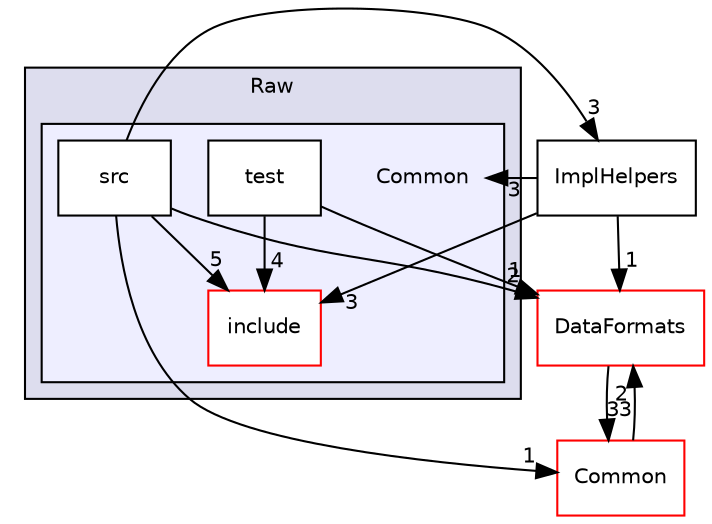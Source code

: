 digraph "/home/travis/build/AliceO2Group/AliceO2/Detectors/MUON/MCH/Raw/Common" {
  bgcolor=transparent;
  compound=true
  node [ fontsize="10", fontname="Helvetica"];
  edge [ labelfontsize="10", labelfontname="Helvetica"];
  subgraph clusterdir_f8de85f281636d081fd2e7e06b0134d2 {
    graph [ bgcolor="#ddddee", pencolor="black", label="Raw" fontname="Helvetica", fontsize="10", URL="dir_f8de85f281636d081fd2e7e06b0134d2.html"]
  subgraph clusterdir_55964488a5749f1fcba45aaf4e122cee {
    graph [ bgcolor="#eeeeff", pencolor="black", label="" URL="dir_55964488a5749f1fcba45aaf4e122cee.html"];
    dir_55964488a5749f1fcba45aaf4e122cee [shape=plaintext label="Common"];
    dir_25e82fe885c297bddd3063384098a5b3 [shape=box label="include" color="red" fillcolor="white" style="filled" URL="dir_25e82fe885c297bddd3063384098a5b3.html"];
    dir_803cb5aa750ec34c4f7040bb44311d6b [shape=box label="src" color="black" fillcolor="white" style="filled" URL="dir_803cb5aa750ec34c4f7040bb44311d6b.html"];
    dir_14a2e9409ba96a0e46f93991bfb2d17b [shape=box label="test" color="black" fillcolor="white" style="filled" URL="dir_14a2e9409ba96a0e46f93991bfb2d17b.html"];
  }
  }
  dir_cfadcf1c28477e06298c128044978e91 [shape=box label="ImplHelpers" URL="dir_cfadcf1c28477e06298c128044978e91.html"];
  dir_4ab6b4cc6a7edbff49100e9123df213f [shape=box label="Common" color="red" URL="dir_4ab6b4cc6a7edbff49100e9123df213f.html"];
  dir_2171f7ec022c5423887b07c69b2f5b48 [shape=box label="DataFormats" color="red" URL="dir_2171f7ec022c5423887b07c69b2f5b48.html"];
  dir_cfadcf1c28477e06298c128044978e91->dir_55964488a5749f1fcba45aaf4e122cee [headlabel="3", labeldistance=1.5 headhref="dir_000538_000521.html"];
  dir_cfadcf1c28477e06298c128044978e91->dir_25e82fe885c297bddd3063384098a5b3 [headlabel="3", labeldistance=1.5 headhref="dir_000538_000522.html"];
  dir_cfadcf1c28477e06298c128044978e91->dir_2171f7ec022c5423887b07c69b2f5b48 [headlabel="1", labeldistance=1.5 headhref="dir_000538_000076.html"];
  dir_4ab6b4cc6a7edbff49100e9123df213f->dir_2171f7ec022c5423887b07c69b2f5b48 [headlabel="2", labeldistance=1.5 headhref="dir_000027_000076.html"];
  dir_14a2e9409ba96a0e46f93991bfb2d17b->dir_25e82fe885c297bddd3063384098a5b3 [headlabel="4", labeldistance=1.5 headhref="dir_000525_000522.html"];
  dir_14a2e9409ba96a0e46f93991bfb2d17b->dir_2171f7ec022c5423887b07c69b2f5b48 [headlabel="1", labeldistance=1.5 headhref="dir_000525_000076.html"];
  dir_2171f7ec022c5423887b07c69b2f5b48->dir_4ab6b4cc6a7edbff49100e9123df213f [headlabel="33", labeldistance=1.5 headhref="dir_000076_000027.html"];
  dir_803cb5aa750ec34c4f7040bb44311d6b->dir_cfadcf1c28477e06298c128044978e91 [headlabel="3", labeldistance=1.5 headhref="dir_000524_000538.html"];
  dir_803cb5aa750ec34c4f7040bb44311d6b->dir_4ab6b4cc6a7edbff49100e9123df213f [headlabel="1", labeldistance=1.5 headhref="dir_000524_000027.html"];
  dir_803cb5aa750ec34c4f7040bb44311d6b->dir_25e82fe885c297bddd3063384098a5b3 [headlabel="5", labeldistance=1.5 headhref="dir_000524_000522.html"];
  dir_803cb5aa750ec34c4f7040bb44311d6b->dir_2171f7ec022c5423887b07c69b2f5b48 [headlabel="2", labeldistance=1.5 headhref="dir_000524_000076.html"];
}
